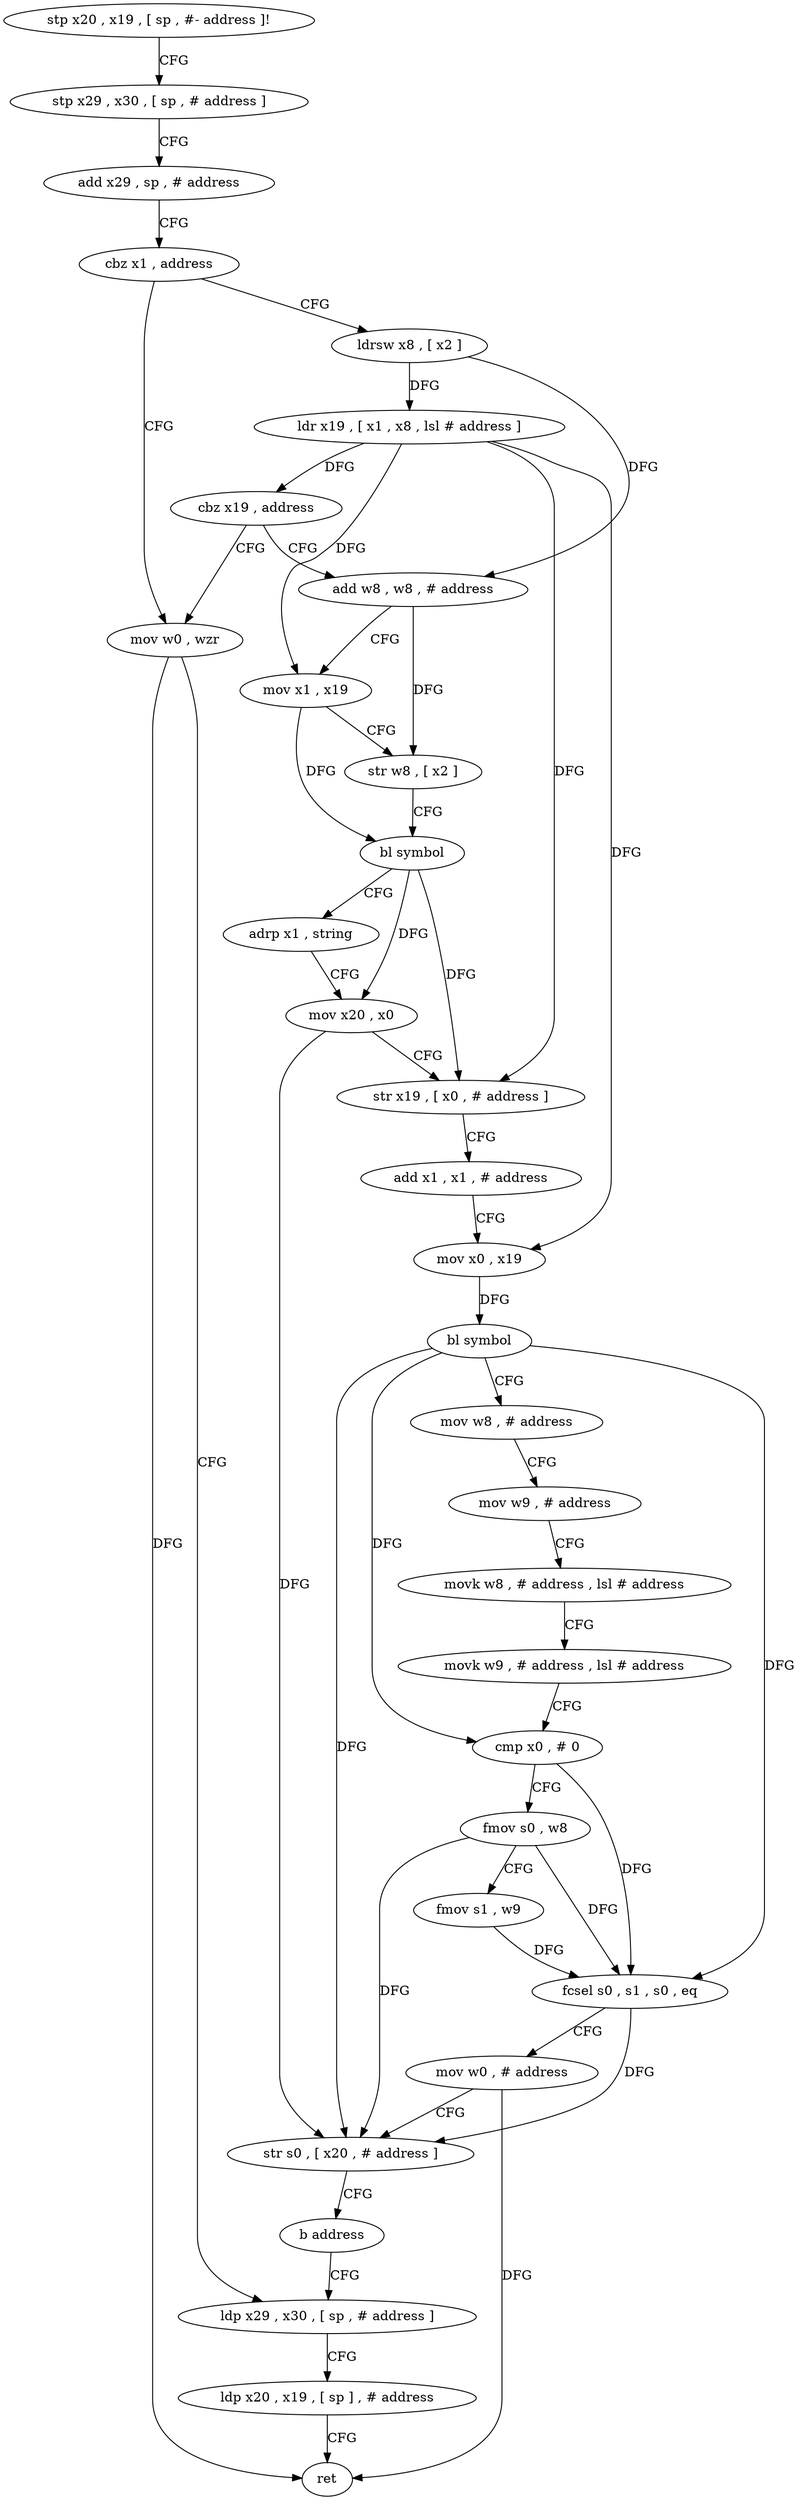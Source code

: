 digraph "func" {
"4248900" [label = "stp x20 , x19 , [ sp , #- address ]!" ]
"4248904" [label = "stp x29 , x30 , [ sp , # address ]" ]
"4248908" [label = "add x29 , sp , # address" ]
"4248912" [label = "cbz x1 , address" ]
"4249012" [label = "mov w0 , wzr" ]
"4248916" [label = "ldrsw x8 , [ x2 ]" ]
"4249016" [label = "ldp x29 , x30 , [ sp , # address ]" ]
"4248920" [label = "ldr x19 , [ x1 , x8 , lsl # address ]" ]
"4248924" [label = "cbz x19 , address" ]
"4248928" [label = "add w8 , w8 , # address" ]
"4248932" [label = "mov x1 , x19" ]
"4248936" [label = "str w8 , [ x2 ]" ]
"4248940" [label = "bl symbol" ]
"4248944" [label = "adrp x1 , string" ]
"4248948" [label = "mov x20 , x0" ]
"4248952" [label = "str x19 , [ x0 , # address ]" ]
"4248956" [label = "add x1 , x1 , # address" ]
"4248960" [label = "mov x0 , x19" ]
"4248964" [label = "bl symbol" ]
"4248968" [label = "mov w8 , # address" ]
"4248972" [label = "mov w9 , # address" ]
"4248976" [label = "movk w8 , # address , lsl # address" ]
"4248980" [label = "movk w9 , # address , lsl # address" ]
"4248984" [label = "cmp x0 , # 0" ]
"4248988" [label = "fmov s0 , w8" ]
"4248992" [label = "fmov s1 , w9" ]
"4248996" [label = "fcsel s0 , s1 , s0 , eq" ]
"4249000" [label = "mov w0 , # address" ]
"4249004" [label = "str s0 , [ x20 , # address ]" ]
"4249008" [label = "b address" ]
"4249020" [label = "ldp x20 , x19 , [ sp ] , # address" ]
"4249024" [label = "ret" ]
"4248900" -> "4248904" [ label = "CFG" ]
"4248904" -> "4248908" [ label = "CFG" ]
"4248908" -> "4248912" [ label = "CFG" ]
"4248912" -> "4249012" [ label = "CFG" ]
"4248912" -> "4248916" [ label = "CFG" ]
"4249012" -> "4249016" [ label = "CFG" ]
"4249012" -> "4249024" [ label = "DFG" ]
"4248916" -> "4248920" [ label = "DFG" ]
"4248916" -> "4248928" [ label = "DFG" ]
"4249016" -> "4249020" [ label = "CFG" ]
"4248920" -> "4248924" [ label = "DFG" ]
"4248920" -> "4248932" [ label = "DFG" ]
"4248920" -> "4248952" [ label = "DFG" ]
"4248920" -> "4248960" [ label = "DFG" ]
"4248924" -> "4249012" [ label = "CFG" ]
"4248924" -> "4248928" [ label = "CFG" ]
"4248928" -> "4248932" [ label = "CFG" ]
"4248928" -> "4248936" [ label = "DFG" ]
"4248932" -> "4248936" [ label = "CFG" ]
"4248932" -> "4248940" [ label = "DFG" ]
"4248936" -> "4248940" [ label = "CFG" ]
"4248940" -> "4248944" [ label = "CFG" ]
"4248940" -> "4248948" [ label = "DFG" ]
"4248940" -> "4248952" [ label = "DFG" ]
"4248944" -> "4248948" [ label = "CFG" ]
"4248948" -> "4248952" [ label = "CFG" ]
"4248948" -> "4249004" [ label = "DFG" ]
"4248952" -> "4248956" [ label = "CFG" ]
"4248956" -> "4248960" [ label = "CFG" ]
"4248960" -> "4248964" [ label = "DFG" ]
"4248964" -> "4248968" [ label = "CFG" ]
"4248964" -> "4248984" [ label = "DFG" ]
"4248964" -> "4248996" [ label = "DFG" ]
"4248964" -> "4249004" [ label = "DFG" ]
"4248968" -> "4248972" [ label = "CFG" ]
"4248972" -> "4248976" [ label = "CFG" ]
"4248976" -> "4248980" [ label = "CFG" ]
"4248980" -> "4248984" [ label = "CFG" ]
"4248984" -> "4248988" [ label = "CFG" ]
"4248984" -> "4248996" [ label = "DFG" ]
"4248988" -> "4248992" [ label = "CFG" ]
"4248988" -> "4248996" [ label = "DFG" ]
"4248988" -> "4249004" [ label = "DFG" ]
"4248992" -> "4248996" [ label = "DFG" ]
"4248996" -> "4249000" [ label = "CFG" ]
"4248996" -> "4249004" [ label = "DFG" ]
"4249000" -> "4249004" [ label = "CFG" ]
"4249000" -> "4249024" [ label = "DFG" ]
"4249004" -> "4249008" [ label = "CFG" ]
"4249008" -> "4249016" [ label = "CFG" ]
"4249020" -> "4249024" [ label = "CFG" ]
}
